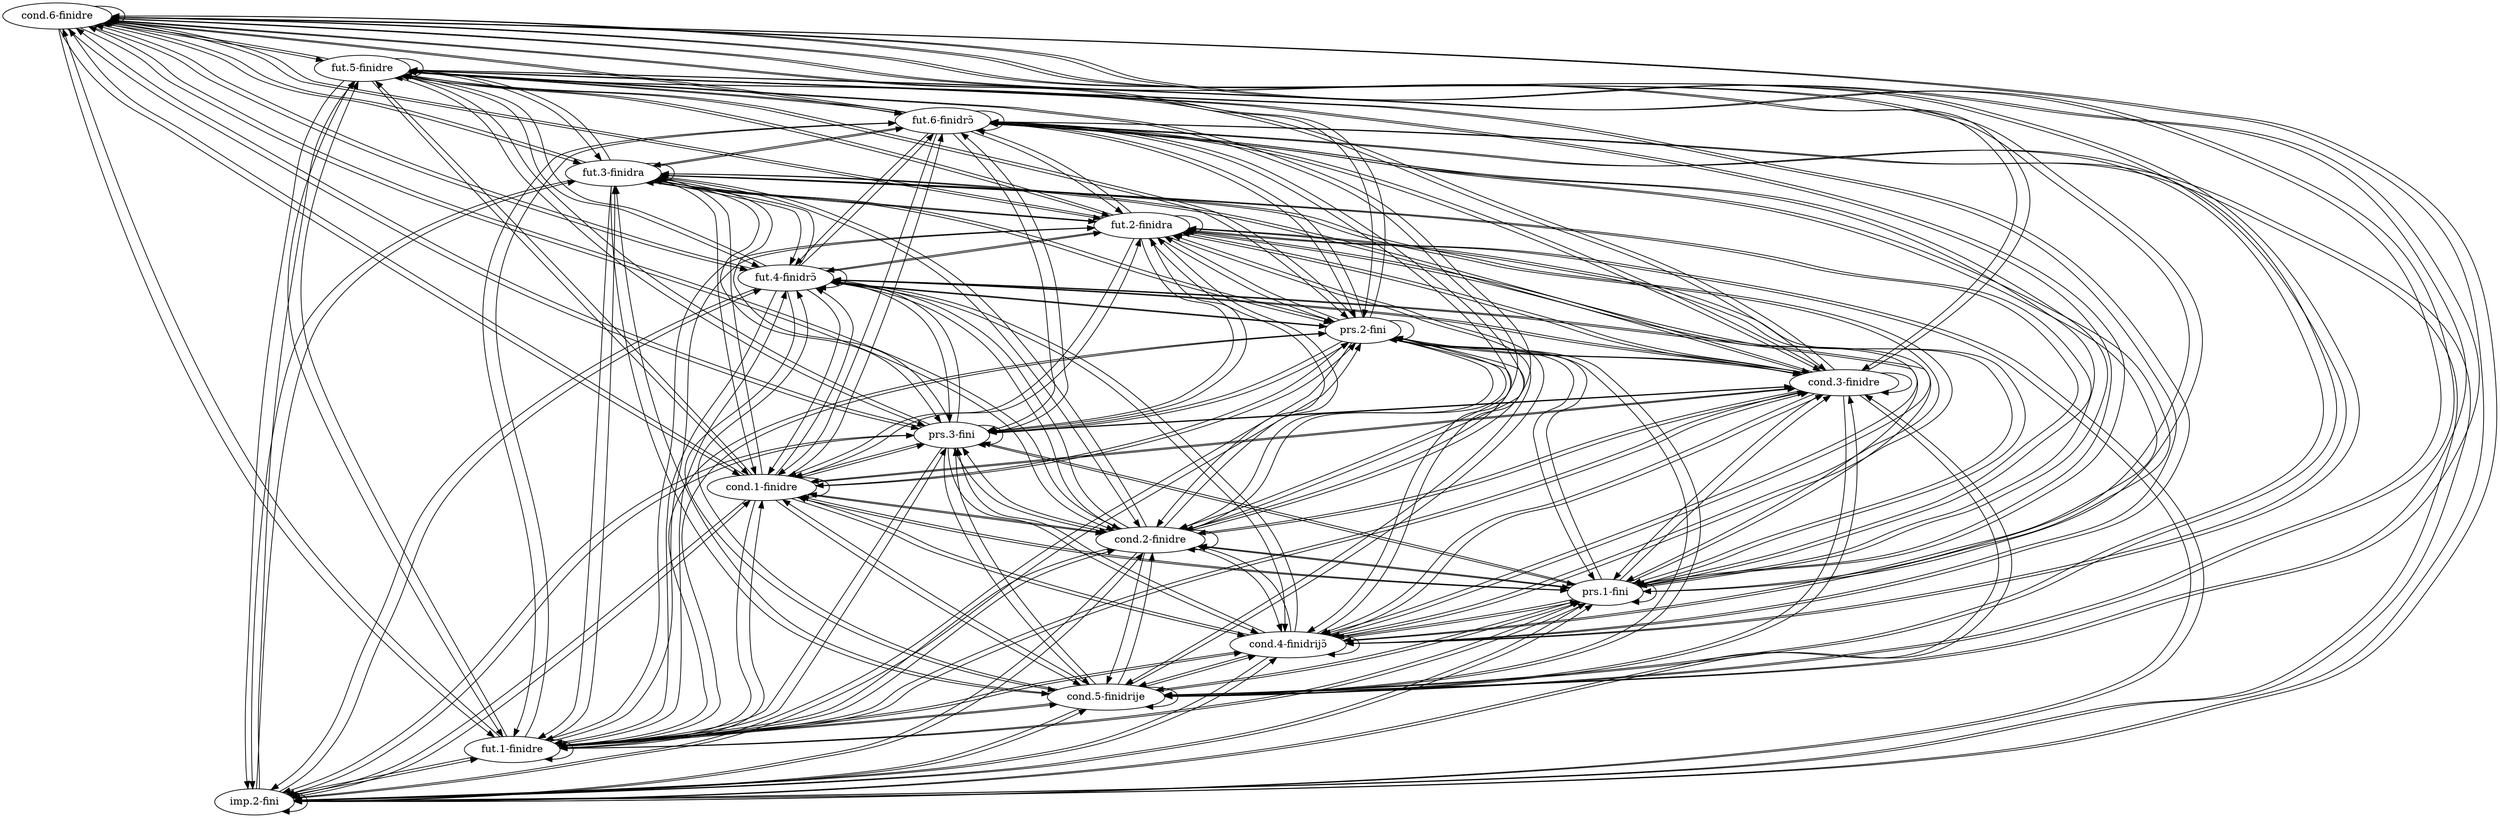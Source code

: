 digraph  {
	node [label="\N"];
	"cond.6-finidrE"	 [cell="cond.6",
		label="cond.6-finidre",
		tense=cond,
		weight=0.01];
	"cond.6-finidrE" -> "cond.6-finidrE"	 [weight=0.01];
	"fut.5-finidrE"	 [cell="fut.5",
		label="fut.5-finidre",
		tense=fut,
		weight=0.01];
	"cond.6-finidrE" -> "fut.5-finidrE"	 [weight=0.01];
	"imp.2-fini"	 [cell="imp.2",
		label="imp.2-fini",
		tense=imp,
		weight=0.83];
	"cond.6-finidrE" -> "imp.2-fini"	 [weight=0.83];
	"fut.1-finidrE"	 [cell="fut.1",
		label="fut.1-finidre",
		tense=fut,
		weight=0.01];
	"cond.6-finidrE" -> "fut.1-finidrE"	 [weight=0.01];
	"cond.5-finidrijE"	 [cell="cond.5",
		label="cond.5-finidrije",
		tense=cond,
		weight=0.01];
	"cond.6-finidrE" -> "cond.5-finidrijE"	 [weight=0.01];
	"cond.4-finidrijô"	 [cell="cond.4",
		label="cond.4-finidrijɔ̃",
		tense=cond,
		weight=0.01];
	"cond.6-finidrE" -> "cond.4-finidrijô"	 [weight=0.01];
	"prs.1-fini"	 [cell="prs.1",
		label="prs.1-fini",
		tense=prs,
		weight=0.83];
	"cond.6-finidrE" -> "prs.1-fini"	 [weight=0.83];
	"cond.2-finidrE"	 [cell="cond.2",
		label="cond.2-finidre",
		tense=cond,
		weight=0.01];
	"cond.6-finidrE" -> "cond.2-finidrE"	 [weight=0.01];
	"cond.1-finidrE"	 [cell="cond.1",
		label="cond.1-finidre",
		tense=cond,
		weight=0.01];
	"cond.6-finidrE" -> "cond.1-finidrE"	 [weight=0.01];
	"prs.3-fini"	 [cell="prs.3",
		label="prs.3-fini",
		tense=prs,
		weight=0.83];
	"cond.6-finidrE" -> "prs.3-fini"	 [weight=0.83];
	"cond.3-finidrE"	 [cell="cond.3",
		label="cond.3-finidre",
		tense=cond,
		weight=0.01];
	"cond.6-finidrE" -> "cond.3-finidrE"	 [weight=0.01];
	"prs.2-fini"	 [cell="prs.2",
		label="prs.2-fini",
		tense=prs,
		weight=0.83];
	"cond.6-finidrE" -> "prs.2-fini"	 [weight=0.83];
	"fut.4-finidrô"	 [cell="fut.4",
		label="fut.4-finidrɔ̃",
		tense=fut,
		weight=0.01];
	"cond.6-finidrE" -> "fut.4-finidrô"	 [weight=0.01];
	"fut.2-finidra"	 [cell="fut.2",
		label="fut.2-finidra",
		tense=fut,
		weight=0.01];
	"cond.6-finidrE" -> "fut.2-finidra"	 [weight=0.01];
	"fut.3-finidra"	 [cell="fut.3",
		label="fut.3-finidra",
		tense=fut,
		weight=0.01];
	"cond.6-finidrE" -> "fut.3-finidra"	 [weight=0.01];
	"fut.6-finidrô"	 [cell="fut.6",
		label="fut.6-finidrɔ̃",
		tense=fut,
		weight=0.01];
	"cond.6-finidrE" -> "fut.6-finidrô"	 [weight=0.01];
	"fut.5-finidrE" -> "cond.6-finidrE"	 [weight=0.01];
	"fut.5-finidrE" -> "fut.5-finidrE"	 [weight=0.01];
	"fut.5-finidrE" -> "imp.2-fini"	 [weight=0.83];
	"fut.5-finidrE" -> "fut.1-finidrE"	 [weight=0.01];
	"fut.5-finidrE" -> "cond.5-finidrijE"	 [weight=0.01];
	"fut.5-finidrE" -> "cond.4-finidrijô"	 [weight=0.01];
	"fut.5-finidrE" -> "prs.1-fini"	 [weight=0.83];
	"fut.5-finidrE" -> "cond.2-finidrE"	 [weight=0.01];
	"fut.5-finidrE" -> "cond.1-finidrE"	 [weight=0.01];
	"fut.5-finidrE" -> "prs.3-fini"	 [weight=0.83];
	"fut.5-finidrE" -> "cond.3-finidrE"	 [weight=0.01];
	"fut.5-finidrE" -> "prs.2-fini"	 [weight=0.83];
	"fut.5-finidrE" -> "fut.4-finidrô"	 [weight=0.01];
	"fut.5-finidrE" -> "fut.2-finidra"	 [weight=0.01];
	"fut.5-finidrE" -> "fut.3-finidra"	 [weight=0.01];
	"fut.5-finidrE" -> "fut.6-finidrô"	 [weight=0.01];
	"imp.2-fini" -> "cond.6-finidrE"	 [weight=0.0002];
	"imp.2-fini" -> "fut.5-finidrE"	 [weight=0.0002];
	"imp.2-fini" -> "imp.2-fini"	 [weight=0.83];
	"imp.2-fini" -> "fut.1-finidrE"	 [weight=0.0002];
	"imp.2-fini" -> "cond.5-finidrijE"	 [weight=0.0002];
	"imp.2-fini" -> "cond.4-finidrijô"	 [weight=0.0002];
	"imp.2-fini" -> "prs.1-fini"	 [weight=0.83];
	"imp.2-fini" -> "cond.2-finidrE"	 [weight=0.0002];
	"imp.2-fini" -> "cond.1-finidrE"	 [weight=0.0002];
	"imp.2-fini" -> "prs.3-fini"	 [weight=0.83];
	"imp.2-fini" -> "cond.3-finidrE"	 [weight=0.0002];
	"imp.2-fini" -> "prs.2-fini"	 [weight=0.83];
	"imp.2-fini" -> "fut.4-finidrô"	 [weight=0.0002];
	"imp.2-fini" -> "fut.2-finidra"	 [weight=0.0002];
	"imp.2-fini" -> "fut.3-finidra"	 [weight=0.0002];
	"imp.2-fini" -> "fut.6-finidrô"	 [weight=0.0002];
	"fut.1-finidrE" -> "cond.6-finidrE"	 [weight=0.01];
	"fut.1-finidrE" -> "fut.5-finidrE"	 [weight=0.01];
	"fut.1-finidrE" -> "imp.2-fini"	 [weight=0.83];
	"fut.1-finidrE" -> "fut.1-finidrE"	 [weight=0.01];
	"fut.1-finidrE" -> "cond.5-finidrijE"	 [weight=0.01];
	"fut.1-finidrE" -> "cond.4-finidrijô"	 [weight=0.01];
	"fut.1-finidrE" -> "prs.1-fini"	 [weight=0.83];
	"fut.1-finidrE" -> "cond.2-finidrE"	 [weight=0.01];
	"fut.1-finidrE" -> "cond.1-finidrE"	 [weight=0.01];
	"fut.1-finidrE" -> "prs.3-fini"	 [weight=0.83];
	"fut.1-finidrE" -> "cond.3-finidrE"	 [weight=0.01];
	"fut.1-finidrE" -> "prs.2-fini"	 [weight=0.83];
	"fut.1-finidrE" -> "fut.4-finidrô"	 [weight=0.01];
	"fut.1-finidrE" -> "fut.2-finidra"	 [weight=0.01];
	"fut.1-finidrE" -> "fut.3-finidra"	 [weight=0.01];
	"fut.1-finidrE" -> "fut.6-finidrô"	 [weight=0.01];
	"cond.5-finidrijE" -> "cond.6-finidrE"	 [weight=0.01];
	"cond.5-finidrijE" -> "fut.5-finidrE"	 [weight=0.01];
	"cond.5-finidrijE" -> "imp.2-fini"	 [weight=0.83];
	"cond.5-finidrijE" -> "fut.1-finidrE"	 [weight=0.01];
	"cond.5-finidrijE" -> "cond.5-finidrijE"	 [weight=0.01];
	"cond.5-finidrijE" -> "cond.4-finidrijô"	 [weight=0.01];
	"cond.5-finidrijE" -> "prs.1-fini"	 [weight=0.83];
	"cond.5-finidrijE" -> "cond.2-finidrE"	 [weight=0.01];
	"cond.5-finidrijE" -> "cond.1-finidrE"	 [weight=0.01];
	"cond.5-finidrijE" -> "prs.3-fini"	 [weight=0.83];
	"cond.5-finidrijE" -> "cond.3-finidrE"	 [weight=0.01];
	"cond.5-finidrijE" -> "prs.2-fini"	 [weight=0.83];
	"cond.5-finidrijE" -> "fut.4-finidrô"	 [weight=0.01];
	"cond.5-finidrijE" -> "fut.2-finidra"	 [weight=0.01];
	"cond.5-finidrijE" -> "fut.3-finidra"	 [weight=0.01];
	"cond.5-finidrijE" -> "fut.6-finidrô"	 [weight=0.01];
	"cond.4-finidrijô" -> "cond.6-finidrE"	 [weight=0.01];
	"cond.4-finidrijô" -> "fut.5-finidrE"	 [weight=0.01];
	"cond.4-finidrijô" -> "imp.2-fini"	 [weight=0.83];
	"cond.4-finidrijô" -> "fut.1-finidrE"	 [weight=0.01];
	"cond.4-finidrijô" -> "cond.5-finidrijE"	 [weight=0.01];
	"cond.4-finidrijô" -> "cond.4-finidrijô"	 [weight=0.01];
	"cond.4-finidrijô" -> "prs.1-fini"	 [weight=0.83];
	"cond.4-finidrijô" -> "cond.2-finidrE"	 [weight=0.01];
	"cond.4-finidrijô" -> "cond.1-finidrE"	 [weight=0.01];
	"cond.4-finidrijô" -> "prs.3-fini"	 [weight=0.83];
	"cond.4-finidrijô" -> "cond.3-finidrE"	 [weight=0.01];
	"cond.4-finidrijô" -> "prs.2-fini"	 [weight=0.83];
	"cond.4-finidrijô" -> "fut.4-finidrô"	 [weight=0.01];
	"cond.4-finidrijô" -> "fut.2-finidra"	 [weight=0.01];
	"cond.4-finidrijô" -> "fut.3-finidra"	 [weight=0.01];
	"cond.4-finidrijô" -> "fut.6-finidrô"	 [weight=0.01];
	"prs.1-fini" -> "cond.6-finidrE"	 [weight=0.0002];
	"prs.1-fini" -> "fut.5-finidrE"	 [weight=0.0002];
	"prs.1-fini" -> "imp.2-fini"	 [weight=0.83];
	"prs.1-fini" -> "fut.1-finidrE"	 [weight=0.0002];
	"prs.1-fini" -> "cond.5-finidrijE"	 [weight=0.0002];
	"prs.1-fini" -> "cond.4-finidrijô"	 [weight=0.0002];
	"prs.1-fini" -> "prs.1-fini"	 [weight=0.83];
	"prs.1-fini" -> "cond.2-finidrE"	 [weight=0.0002];
	"prs.1-fini" -> "cond.1-finidrE"	 [weight=0.0002];
	"prs.1-fini" -> "prs.3-fini"	 [weight=0.83];
	"prs.1-fini" -> "cond.3-finidrE"	 [weight=0.0002];
	"prs.1-fini" -> "prs.2-fini"	 [weight=0.83];
	"prs.1-fini" -> "fut.4-finidrô"	 [weight=0.0002];
	"prs.1-fini" -> "fut.2-finidra"	 [weight=0.0002];
	"prs.1-fini" -> "fut.3-finidra"	 [weight=0.0002];
	"prs.1-fini" -> "fut.6-finidrô"	 [weight=0.0002];
	"cond.2-finidrE" -> "cond.6-finidrE"	 [weight=0.01];
	"cond.2-finidrE" -> "fut.5-finidrE"	 [weight=0.01];
	"cond.2-finidrE" -> "imp.2-fini"	 [weight=0.83];
	"cond.2-finidrE" -> "fut.1-finidrE"	 [weight=0.01];
	"cond.2-finidrE" -> "cond.5-finidrijE"	 [weight=0.01];
	"cond.2-finidrE" -> "cond.4-finidrijô"	 [weight=0.01];
	"cond.2-finidrE" -> "prs.1-fini"	 [weight=0.83];
	"cond.2-finidrE" -> "cond.2-finidrE"	 [weight=0.01];
	"cond.2-finidrE" -> "cond.1-finidrE"	 [weight=0.01];
	"cond.2-finidrE" -> "prs.3-fini"	 [weight=0.83];
	"cond.2-finidrE" -> "cond.3-finidrE"	 [weight=0.01];
	"cond.2-finidrE" -> "prs.2-fini"	 [weight=0.83];
	"cond.2-finidrE" -> "fut.4-finidrô"	 [weight=0.01];
	"cond.2-finidrE" -> "fut.2-finidra"	 [weight=0.01];
	"cond.2-finidrE" -> "fut.3-finidra"	 [weight=0.01];
	"cond.2-finidrE" -> "fut.6-finidrô"	 [weight=0.01];
	"cond.1-finidrE" -> "cond.6-finidrE"	 [weight=0.01];
	"cond.1-finidrE" -> "fut.5-finidrE"	 [weight=0.01];
	"cond.1-finidrE" -> "imp.2-fini"	 [weight=0.83];
	"cond.1-finidrE" -> "fut.1-finidrE"	 [weight=0.01];
	"cond.1-finidrE" -> "cond.5-finidrijE"	 [weight=0.01];
	"cond.1-finidrE" -> "cond.4-finidrijô"	 [weight=0.01];
	"cond.1-finidrE" -> "prs.1-fini"	 [weight=0.83];
	"cond.1-finidrE" -> "cond.2-finidrE"	 [weight=0.01];
	"cond.1-finidrE" -> "cond.1-finidrE"	 [weight=0.01];
	"cond.1-finidrE" -> "prs.3-fini"	 [weight=0.83];
	"cond.1-finidrE" -> "cond.3-finidrE"	 [weight=0.01];
	"cond.1-finidrE" -> "prs.2-fini"	 [weight=0.83];
	"cond.1-finidrE" -> "fut.4-finidrô"	 [weight=0.01];
	"cond.1-finidrE" -> "fut.2-finidra"	 [weight=0.01];
	"cond.1-finidrE" -> "fut.3-finidra"	 [weight=0.01];
	"cond.1-finidrE" -> "fut.6-finidrô"	 [weight=0.01];
	"prs.3-fini" -> "cond.6-finidrE"	 [weight=0.0002];
	"prs.3-fini" -> "fut.5-finidrE"	 [weight=0.0002];
	"prs.3-fini" -> "imp.2-fini"	 [weight=0.83];
	"prs.3-fini" -> "fut.1-finidrE"	 [weight=0.0002];
	"prs.3-fini" -> "cond.5-finidrijE"	 [weight=0.0002];
	"prs.3-fini" -> "cond.4-finidrijô"	 [weight=0.0002];
	"prs.3-fini" -> "prs.1-fini"	 [weight=0.83];
	"prs.3-fini" -> "cond.2-finidrE"	 [weight=0.0002];
	"prs.3-fini" -> "cond.1-finidrE"	 [weight=0.0002];
	"prs.3-fini" -> "prs.3-fini"	 [weight=0.83];
	"prs.3-fini" -> "cond.3-finidrE"	 [weight=0.0002];
	"prs.3-fini" -> "prs.2-fini"	 [weight=0.83];
	"prs.3-fini" -> "fut.4-finidrô"	 [weight=0.0002];
	"prs.3-fini" -> "fut.2-finidra"	 [weight=0.0002];
	"prs.3-fini" -> "fut.3-finidra"	 [weight=0.0002];
	"prs.3-fini" -> "fut.6-finidrô"	 [weight=0.0002];
	"cond.3-finidrE" -> "cond.6-finidrE"	 [weight=0.01];
	"cond.3-finidrE" -> "fut.5-finidrE"	 [weight=0.01];
	"cond.3-finidrE" -> "imp.2-fini"	 [weight=0.83];
	"cond.3-finidrE" -> "fut.1-finidrE"	 [weight=0.01];
	"cond.3-finidrE" -> "cond.5-finidrijE"	 [weight=0.01];
	"cond.3-finidrE" -> "cond.4-finidrijô"	 [weight=0.01];
	"cond.3-finidrE" -> "prs.1-fini"	 [weight=0.83];
	"cond.3-finidrE" -> "cond.2-finidrE"	 [weight=0.01];
	"cond.3-finidrE" -> "cond.1-finidrE"	 [weight=0.01];
	"cond.3-finidrE" -> "prs.3-fini"	 [weight=0.83];
	"cond.3-finidrE" -> "cond.3-finidrE"	 [weight=0.01];
	"cond.3-finidrE" -> "prs.2-fini"	 [weight=0.83];
	"cond.3-finidrE" -> "fut.4-finidrô"	 [weight=0.01];
	"cond.3-finidrE" -> "fut.2-finidra"	 [weight=0.01];
	"cond.3-finidrE" -> "fut.3-finidra"	 [weight=0.01];
	"cond.3-finidrE" -> "fut.6-finidrô"	 [weight=0.01];
	"prs.2-fini" -> "cond.6-finidrE"	 [weight=0.0002];
	"prs.2-fini" -> "fut.5-finidrE"	 [weight=0.0002];
	"prs.2-fini" -> "imp.2-fini"	 [weight=0.83];
	"prs.2-fini" -> "fut.1-finidrE"	 [weight=0.0002];
	"prs.2-fini" -> "cond.5-finidrijE"	 [weight=0.0002];
	"prs.2-fini" -> "cond.4-finidrijô"	 [weight=0.0002];
	"prs.2-fini" -> "prs.1-fini"	 [weight=0.83];
	"prs.2-fini" -> "cond.2-finidrE"	 [weight=0.0002];
	"prs.2-fini" -> "cond.1-finidrE"	 [weight=0.0002];
	"prs.2-fini" -> "prs.3-fini"	 [weight=0.83];
	"prs.2-fini" -> "cond.3-finidrE"	 [weight=0.0002];
	"prs.2-fini" -> "prs.2-fini"	 [weight=0.83];
	"prs.2-fini" -> "fut.4-finidrô"	 [weight=0.0002];
	"prs.2-fini" -> "fut.2-finidra"	 [weight=0.0002];
	"prs.2-fini" -> "fut.3-finidra"	 [weight=0.0002];
	"prs.2-fini" -> "fut.6-finidrô"	 [weight=0.0002];
	"fut.4-finidrô" -> "cond.6-finidrE"	 [weight=0.01];
	"fut.4-finidrô" -> "fut.5-finidrE"	 [weight=0.01];
	"fut.4-finidrô" -> "imp.2-fini"	 [weight=0.83];
	"fut.4-finidrô" -> "fut.1-finidrE"	 [weight=0.01];
	"fut.4-finidrô" -> "cond.5-finidrijE"	 [weight=0.01];
	"fut.4-finidrô" -> "cond.4-finidrijô"	 [weight=0.01];
	"fut.4-finidrô" -> "prs.1-fini"	 [weight=0.83];
	"fut.4-finidrô" -> "cond.2-finidrE"	 [weight=0.01];
	"fut.4-finidrô" -> "cond.1-finidrE"	 [weight=0.01];
	"fut.4-finidrô" -> "prs.3-fini"	 [weight=0.83];
	"fut.4-finidrô" -> "cond.3-finidrE"	 [weight=0.01];
	"fut.4-finidrô" -> "prs.2-fini"	 [weight=0.83];
	"fut.4-finidrô" -> "fut.4-finidrô"	 [weight=0.01];
	"fut.4-finidrô" -> "fut.2-finidra"	 [weight=0.01];
	"fut.4-finidrô" -> "fut.3-finidra"	 [weight=0.01];
	"fut.4-finidrô" -> "fut.6-finidrô"	 [weight=0.01];
	"fut.2-finidra" -> "cond.6-finidrE"	 [weight=0.01];
	"fut.2-finidra" -> "fut.5-finidrE"	 [weight=0.01];
	"fut.2-finidra" -> "imp.2-fini"	 [weight=0.83];
	"fut.2-finidra" -> "fut.1-finidrE"	 [weight=0.01];
	"fut.2-finidra" -> "cond.5-finidrijE"	 [weight=0.01];
	"fut.2-finidra" -> "cond.4-finidrijô"	 [weight=0.01];
	"fut.2-finidra" -> "prs.1-fini"	 [weight=0.83];
	"fut.2-finidra" -> "cond.2-finidrE"	 [weight=0.01];
	"fut.2-finidra" -> "cond.1-finidrE"	 [weight=0.01];
	"fut.2-finidra" -> "prs.3-fini"	 [weight=0.83];
	"fut.2-finidra" -> "cond.3-finidrE"	 [weight=0.01];
	"fut.2-finidra" -> "prs.2-fini"	 [weight=0.83];
	"fut.2-finidra" -> "fut.4-finidrô"	 [weight=0.01];
	"fut.2-finidra" -> "fut.2-finidra"	 [weight=0.01];
	"fut.2-finidra" -> "fut.3-finidra"	 [weight=0.01];
	"fut.2-finidra" -> "fut.6-finidrô"	 [weight=0.01];
	"fut.3-finidra" -> "cond.6-finidrE"	 [weight=0.01];
	"fut.3-finidra" -> "fut.5-finidrE"	 [weight=0.01];
	"fut.3-finidra" -> "imp.2-fini"	 [weight=0.83];
	"fut.3-finidra" -> "fut.1-finidrE"	 [weight=0.01];
	"fut.3-finidra" -> "cond.5-finidrijE"	 [weight=0.01];
	"fut.3-finidra" -> "cond.4-finidrijô"	 [weight=0.01];
	"fut.3-finidra" -> "prs.1-fini"	 [weight=0.83];
	"fut.3-finidra" -> "cond.2-finidrE"	 [weight=0.01];
	"fut.3-finidra" -> "cond.1-finidrE"	 [weight=0.01];
	"fut.3-finidra" -> "prs.3-fini"	 [weight=0.83];
	"fut.3-finidra" -> "cond.3-finidrE"	 [weight=0.01];
	"fut.3-finidra" -> "prs.2-fini"	 [weight=0.83];
	"fut.3-finidra" -> "fut.4-finidrô"	 [weight=0.01];
	"fut.3-finidra" -> "fut.2-finidra"	 [weight=0.01];
	"fut.3-finidra" -> "fut.3-finidra"	 [weight=0.01];
	"fut.3-finidra" -> "fut.6-finidrô"	 [weight=0.01];
	"fut.6-finidrô" -> "cond.6-finidrE"	 [weight=0.01];
	"fut.6-finidrô" -> "fut.5-finidrE"	 [weight=0.01];
	"fut.6-finidrô" -> "imp.2-fini"	 [weight=0.83];
	"fut.6-finidrô" -> "fut.1-finidrE"	 [weight=0.01];
	"fut.6-finidrô" -> "cond.5-finidrijE"	 [weight=0.01];
	"fut.6-finidrô" -> "cond.4-finidrijô"	 [weight=0.01];
	"fut.6-finidrô" -> "prs.1-fini"	 [weight=0.83];
	"fut.6-finidrô" -> "cond.2-finidrE"	 [weight=0.01];
	"fut.6-finidrô" -> "cond.1-finidrE"	 [weight=0.01];
	"fut.6-finidrô" -> "prs.3-fini"	 [weight=0.83];
	"fut.6-finidrô" -> "cond.3-finidrE"	 [weight=0.01];
	"fut.6-finidrô" -> "prs.2-fini"	 [weight=0.83];
	"fut.6-finidrô" -> "fut.4-finidrô"	 [weight=0.01];
	"fut.6-finidrô" -> "fut.2-finidra"	 [weight=0.01];
	"fut.6-finidrô" -> "fut.3-finidra"	 [weight=0.01];
	"fut.6-finidrô" -> "fut.6-finidrô"	 [weight=0.01];
}
